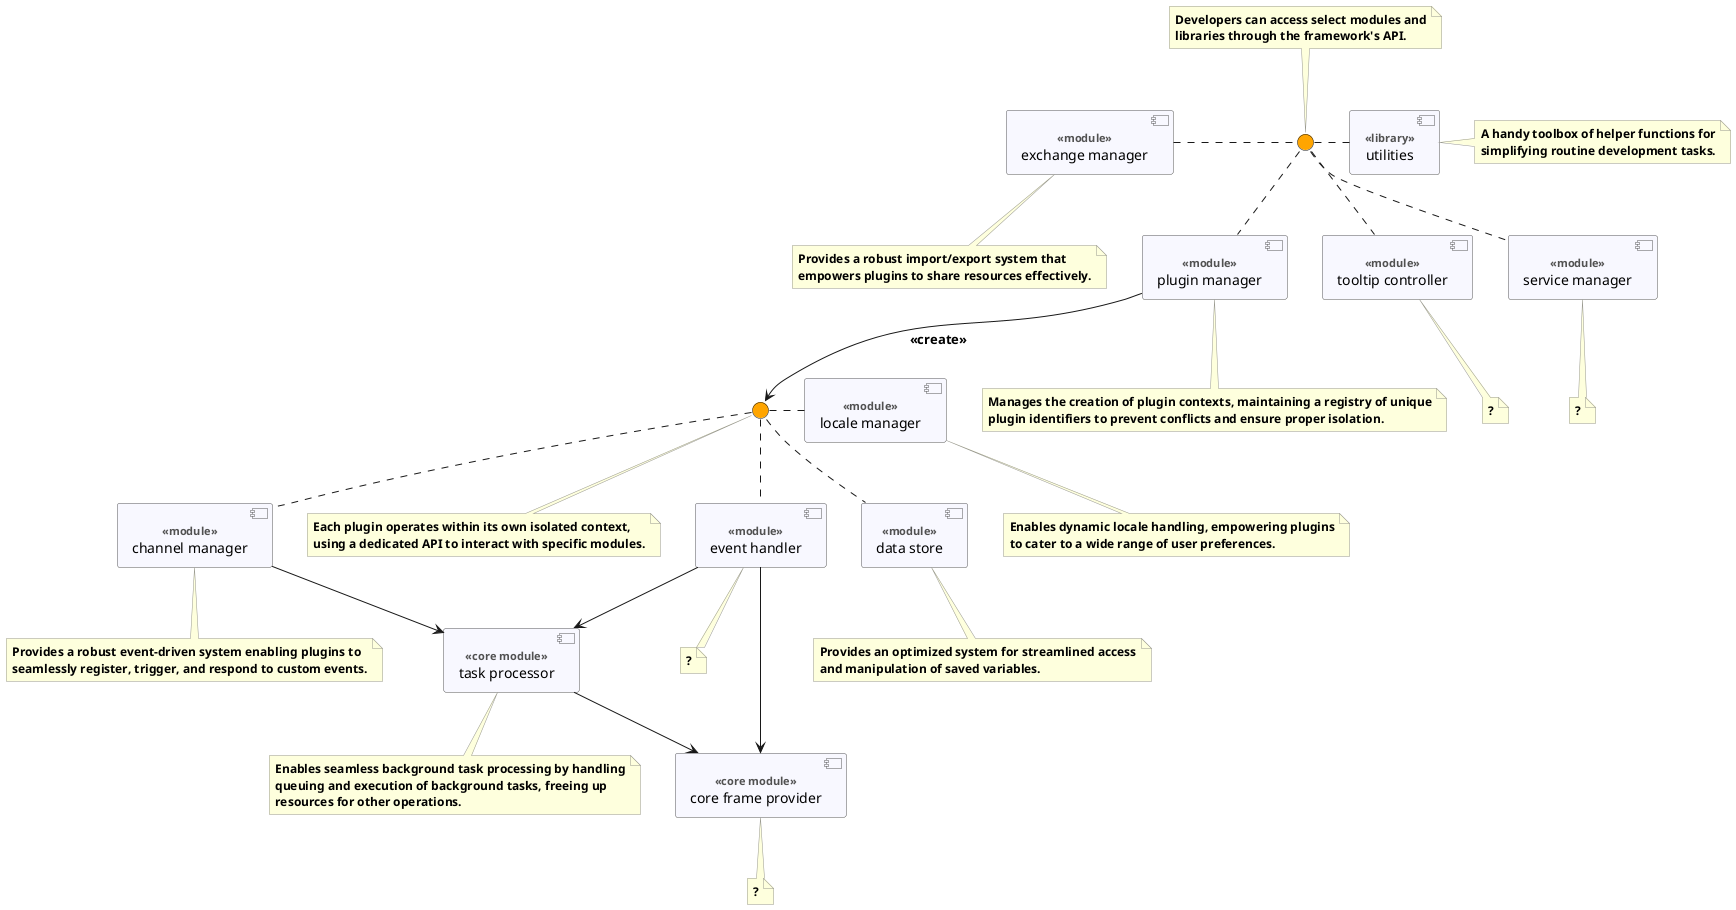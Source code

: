 @startuml Cogspinner

skinparam ComponentBackgroundColor GhostWhite
skinparam ComponentBorderColor #565656
skinparam ComponentFontName Candara
skinparam ComponentFontStyle normal
skinparam ComponentFontSize 14pt
skinparam ComponentStereotypeFontSize 11pt
skinparam ComponentStereotypeFontStyle bold
skinparam ComponentStereotypeFontColor #515151
skinparam InterfaceBackgroundColor Orange
skinparam NoteFontName Candara
skinparam NoteFontStyle bold
skinparam NoteFontSize 12pt
skinparam NoteFontColor black
skinparam NoteBackgroundColor #FEFFDD
skinparam NoteBorderColor #96968D
skinparam ArrowFontName Candara
skinparam ArrowFontSize 13pt
skinparam ArrowFontStyle bold

[channel manager] as channel <<module>>
[data store] as data <<module>>
[event handler] as event <<module>>
[exchange manager] as exchange <<module>>
[locale manager] as locale <<module>>
[core frame provider] as coreframe <<core module>>
[plugin manager] as plugin <<module>>
[service manager] as service <<module>>
[task processor] as task <<core module>>
[tooltip controller] as tooltip <<module>>
[utilities] <<library>>

() " " as API
() " " as pluginAPI

' NOTES:

note as API_note
Developers can access select modules and
libraries through the framework's API.
end note

note as pluginAPI_note
Each plugin operates within its own isolated context,
using a dedicated API to interact with specific modules.
end note

note as utilities_note
A handy toolbox of helper functions for
simplifying routine development tasks.
end note

note as plugin_note
Manages the creation of plugin contexts, maintaining a registry of unique
plugin identifiers to prevent conflicts and ensure proper isolation.
end note

note as exchange_note
Provides a robust import/export system that
empowers plugins to share resources effectively.
end note

note as data_note
Provides an optimized system for streamlined access
and manipulation of saved variables.
end note

note as locale_note
Enables dynamic locale handling, empowering plugins
to cater to a wide range of user preferences.
end note

note as channel_note
Provides a robust event-driven system enabling plugins to
seamlessly register, trigger, and respond to custom events.
end note

note as task_note
Enables seamless background task processing by handling
queuing and execution of background tasks, freeing up
resources for other operations.
end note

note as coreframe_note
?
end note

note as event_note
?
end note

note as service_note
?
end note

note as tooltip_note
?
end note

' note bindings:

API .up. API_note
channel .. channel_note
data .. data_note
event .. event_note
exchange .. exchange_note
coreframe .. coreframe_note
locale .. locale_note
pluginAPI .. pluginAPI_note
plugin .. plugin_note
service .. service_note
task .. task_note
tooltip .. tooltip_note
utilities .right. utilities_note

' END NOTES.

' module relationships
task --> coreframe
channel --> task
event --> coreframe
event --> task

' ' API relationships
API .left. exchange
API .. plugin
API .. service
API .. tooltip
API .right. utilities
plugin --> pluginAPI : <<create>>

' plugin API relationships
pluginAPI .. channel
pluginAPI .. data
pluginAPI .. event
pluginAPI .right. locale
@enduml